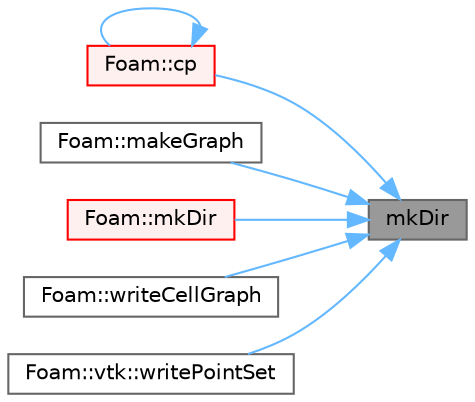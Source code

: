 digraph "mkDir"
{
 // LATEX_PDF_SIZE
  bgcolor="transparent";
  edge [fontname=Helvetica,fontsize=10,labelfontname=Helvetica,labelfontsize=10];
  node [fontname=Helvetica,fontsize=10,shape=box,height=0.2,width=0.4];
  rankdir="RL";
  Node1 [id="Node000001",label="mkDir",height=0.2,width=0.4,color="gray40", fillcolor="grey60", style="filled", fontcolor="black",tooltip=" "];
  Node1 -> Node2 [id="edge1_Node000001_Node000002",dir="back",color="steelblue1",style="solid",tooltip=" "];
  Node2 [id="Node000002",label="Foam::cp",height=0.2,width=0.4,color="red", fillcolor="#FFF0F0", style="filled",URL="$namespaceFoam.html#ac22ddb37d935145dfa63db97fb684ab2",tooltip=" "];
  Node2 -> Node2 [id="edge2_Node000002_Node000002",dir="back",color="steelblue1",style="solid",tooltip=" "];
  Node1 -> Node5 [id="edge3_Node000001_Node000005",dir="back",color="steelblue1",style="solid",tooltip=" "];
  Node5 [id="Node000005",label="Foam::makeGraph",height=0.2,width=0.4,color="grey40", fillcolor="white", style="filled",URL="$namespaceFoam.html#aa4579306824960aa272da47319233413",tooltip=" "];
  Node1 -> Node6 [id="edge4_Node000001_Node000006",dir="back",color="steelblue1",style="solid",tooltip=" "];
  Node6 [id="Node000006",label="Foam::mkDir",height=0.2,width=0.4,color="red", fillcolor="#FFF0F0", style="filled",URL="$namespaceFoam.html#a29d00c4f6f15a72ca273332f74137075",tooltip=" "];
  Node1 -> Node121 [id="edge5_Node000001_Node000121",dir="back",color="steelblue1",style="solid",tooltip=" "];
  Node121 [id="Node000121",label="Foam::writeCellGraph",height=0.2,width=0.4,color="grey40", fillcolor="white", style="filled",URL="$namespaceFoam.html#a547c50592023b35182f707df90797abb",tooltip=" "];
  Node1 -> Node122 [id="edge6_Node000001_Node000122",dir="back",color="steelblue1",style="solid",tooltip=" "];
  Node122 [id="Node000122",label="Foam::vtk::writePointSet",height=0.2,width=0.4,color="grey40", fillcolor="white", style="filled",URL="$namespaceFoam_1_1vtk.html#a1c70e3b157adb4e998e687cd79dafdf6",tooltip=" "];
}
